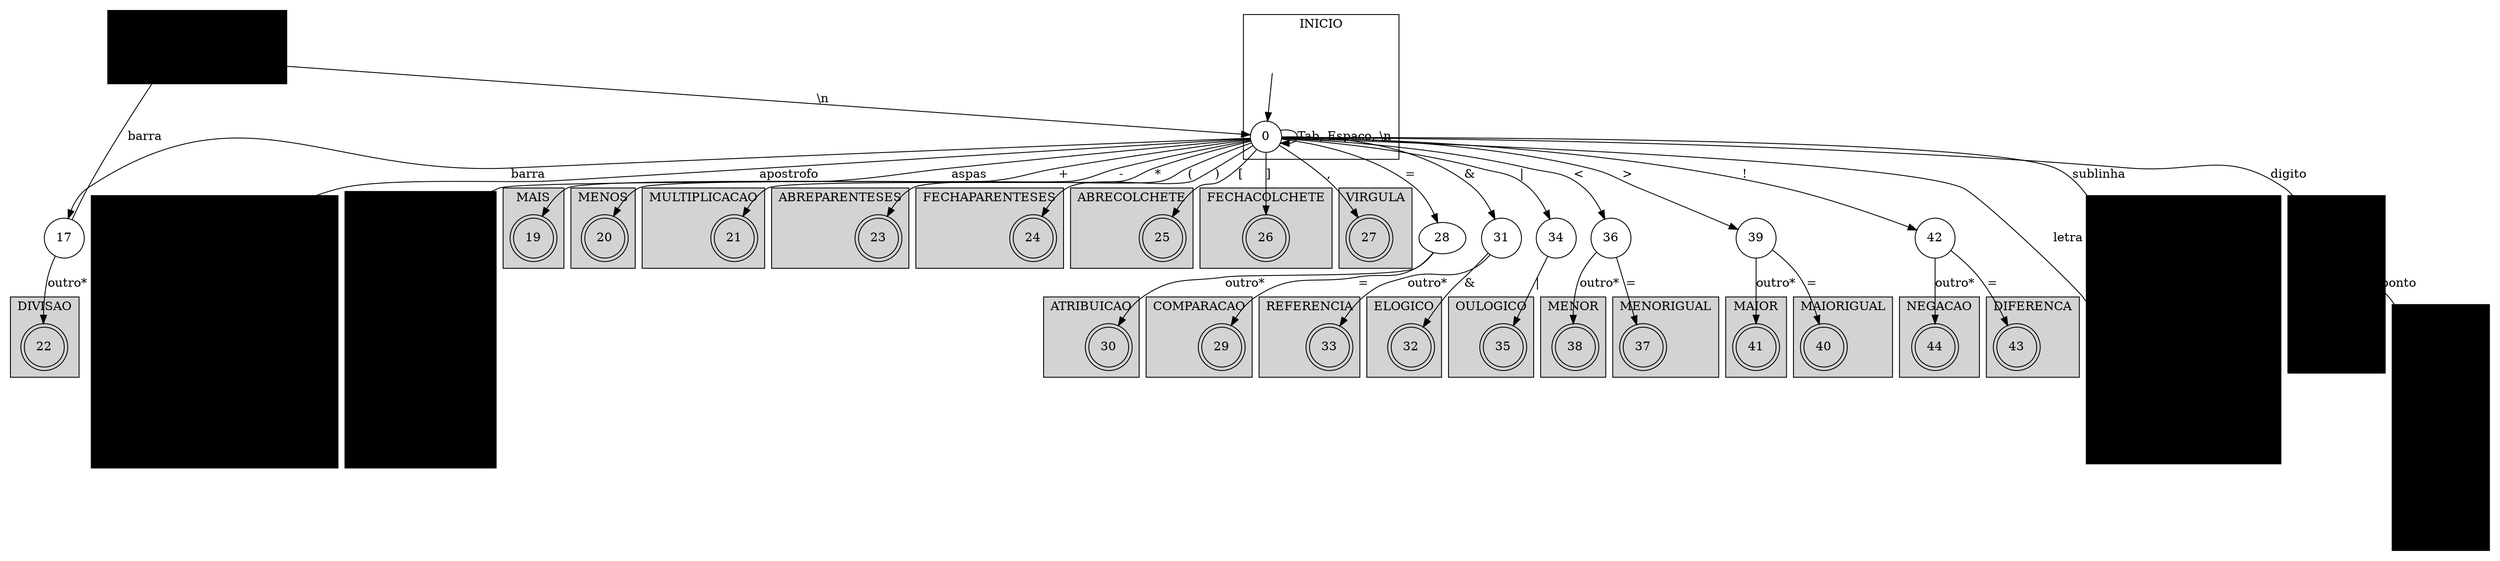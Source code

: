digraph {
	subgraph cluster_start {
		label=INICIO;

		Inicio [label="", shape=none];
		0 [shape=circle];
		Inicio -> 0;
	}
	0 -> 0 [label="Tab, Espaco, \\n"];

	subgraph cluster_id {
		label=ID;
		style=filled;
		color="#d85";

		1 [shape=circle];
		2 [shape=circle];
		3 [shape=doublecircle];

		0 -> 1 [label=sublinha];
		1 -> 1 [label=sublinha];
		0 -> 2 [label=letra];
		1 -> 2 [label=letra];
		2 -> 2 [label="letra, digito, sublinha"];
		2 -> 3 [label="outro*"];
	}

	subgraph cluster_intcon {
		label=INTCON;
		style=filled;
		color="#faf";

		4 [shape=circle];
		5 [shape=doublecircle];

		0 -> 4 [label=digito];
		4 -> 4 [label=digito];
		4 -> 5 [label="outro*"];
	}

	subgraph cluster_realcon {
		label=REALCON;
		style=filled;
		color="#88d";

		6 [shape=circle];
		7 [shape=circle];
		8 [shape=doublecircle];

		4 -> 6 [label=ponto];
		6 -> 7 [label=digito];
		7 -> 7 [label=digito];
		7 -> 8 [label="outro*"];
	}

	subgraph cluster_charcon {
		label=CHARCON;
		style=filled;
		color="#8d8";

		9 [shape=circle];
		10 [shape=circle];
		11 [shape=doublecircle];
		12 [shape=circle];
		13 [shape=circle];

		0 -> 9 [label=apostrofo];
		9 -> 10 [label=ch];
		10 -> 11 [label=apostrofo];

		9 -> 12 [label="\\n"];
		9 -> 13 [label="\\0"];
		12 -> 11 [label=apostrofo];
		13 -> 11 [label=apostrofo];
	}

	subgraph cluster_stringcon {
		label=STRINGCON;
		style=filled;
		color="#d88";

		14 [shape=circle];
		15 [shape=doublecircle];
		16 [shape=circle];

		0 -> 14 [label=aspas];
		14 -> 15 [label=aspas];
		14 -> 16 [label=ch];
		16 -> 16 [label=ch];
		16 -> 15 [label=aspas];
	}

	17 [shape=circle];
	0 -> 17 [label=barra];
	17 -> 18 [label=barra];

	subgraph cluster_comentario {
		label="COMENTARIO (IGNORAR)";
		style=filled;
		color="#dd8";

		18 [shape=circle];

		18 -> 18 [label="outro*"];

		18 -> 0 [label="\\n"];
	}

	subgraph cluster_mais {
		label=MAIS;
		style=filled;
		19 [shape=doublecircle];
	}
	0 -> 19 [label="+"];

	subgraph cluster_menos {
		label=MENOS;
		style=filled;
		20 [shape=doublecircle];
	}
	0 -> 20 [label="-"];

	subgraph cluster_multiplicacao {
		label=MULTIPLICACAO;
		style=filled;
		21 [shape=doublecircle];
	}
	0 -> 21 [label="*"];

	subgraph cluster_divisao {
		label=DIVISAO;
		style=filled;
		22 [shape=doublecircle];
	}
	17 -> 22 [label="outro*"];

	subgraph cluster_abreparenteses {
		label=ABREPARENTESES;
		style=filled;
		23 [shape=doublecircle];
	}
	0 -> 23 [label="("];

	subgraph cluster_fechaparenteses {
		label=FECHAPARENTESES;
		style=filled;
		24 [shape=doublecircle];
	}
	0 -> 24 [label=")"];

	subgraph cluster_abrecolchete {
		label=ABRECOLCHETE;
		style=filled;
		25 [shape=doublecircle];
	}
	0 -> 25 [label="["];

	subgraph cluster_fechacolchete {
		label=FECHACOLCHETE;
		style=filled;
		26 [shape=doublecircle];
	}
	0 -> 26 [label="]"];

	subgraph cluster_virgula {
		label=VIRGULA;
		style=filled;
		27 [shape=doublecircle];
	}
	0 -> 27 [label=","];

	29 [shape=circle];
	0 -> 28 [label="="];
	subgraph cluster_comparacao {
		label=COMPARACAO;
		style=filled;
		29 [shape=doublecircle];
	}
	28 -> 29 [label="="];
	subgraph cluster_atribuicao {
		label=ATRIBUICAO;
		style=filled;
		30 [shape=doublecircle];
	}
	28 -> 30 [label="outro*"];

	31 [shape=circle];
	0 -> 31 [label="&"];
	subgraph cluster_elogico {
		label=ELOGICO;
		style=filled;
		32 [shape=doublecircle];
	}
	31 -> 32 [label="&"];
	subgraph cluster_referencia {
		label=REFERENCIA;
		style=filled;
		33 [shape=doublecircle];
	}
	31 -> 33 [label="outro*"];

	34 [shape=circle];
	0 -> 34 [label="|"];
	subgraph cluster_oulogico {
		label=OULOGICO;
		style=filled;
		35 [shape=doublecircle];
	}
	34 -> 35 [label="|"];

	36 [shape=circle];
	0 -> 36 [label="<"];
	subgraph cluster_menorigual {
		label=MENORIGUAL;
		style=filled;
		37 [shape=doublecircle];
	}
	36 -> 37 [label="="];
	subgraph cluster_menor {
		label=MENOR;
		style=filled;
		38 [shape=doublecircle];
	}
	36 -> 38 [label="outro*"];

	39 [shape=circle];
	0 -> 39 [label=">"];
	subgraph cluster_maiorigual {
		label=MAIORIGUAL;
		style=filled;
		40 [shape=doublecircle];
	}
	39 -> 40 [label="="];
	subgraph cluster_maior {
		label=MAIOR;
		style=filled;
		41 [shape=doublecircle];
	}
	39 -> 41 [label="outro*"];

	42 [shape=circle];
	0 -> 42 [label="!"];
	subgraph cluster_diferenca {
		label=DIFERENCA;
		style=filled;
		43 [shape=doublecircle];
	}
	42 -> 43 [label="="];
	subgraph cluster_negacao {
		label=NEGACAO;
		style=filled;
		44 [shape=doublecircle];
	}
	42 -> 44 [label="outro*"];
}

